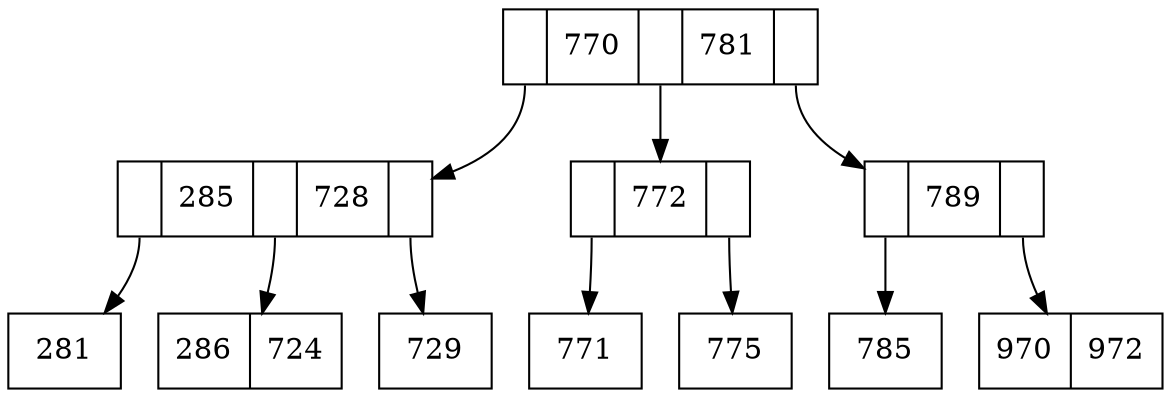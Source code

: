 digraph arbol { 
node[shape=record]
R770[label="<C1>|770|<C2>|781|<C3>"];
R285[label="<C1>|285|<C2>|728|<C3>"];
R281[label="281"];
R286[label="286|724"];
R729[label="729"];
R772[label="<C1>|772|<C2>"];
R771[label="771"];
R775[label="775"];
R789[label="<C1>|789|<C2>"];
R785[label="785"];
R970[label="970|972"];
R770:C1 -> R285;
R285:C1 -> R281;
R285:C2 -> R286;
R285:C3 -> R729;
R770:C2 -> R772;
R772:C1 -> R771;
R772:C2 -> R775;
R770:C3 -> R789;
R789:C1 -> R785;
R789:C2 -> R970;
}